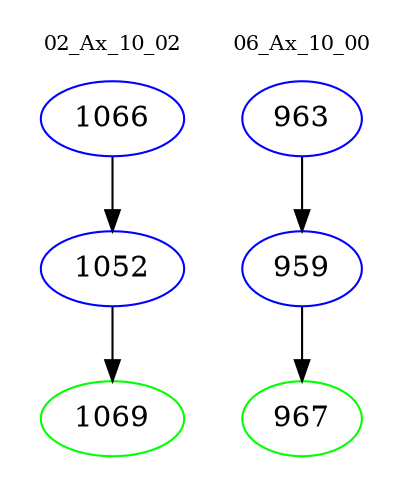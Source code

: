 digraph{
subgraph cluster_0 {
color = white
label = "02_Ax_10_02";
fontsize=10;
T0_1066 [label="1066", color="blue"]
T0_1066 -> T0_1052 [color="black"]
T0_1052 [label="1052", color="blue"]
T0_1052 -> T0_1069 [color="black"]
T0_1069 [label="1069", color="green"]
}
subgraph cluster_1 {
color = white
label = "06_Ax_10_00";
fontsize=10;
T1_963 [label="963", color="blue"]
T1_963 -> T1_959 [color="black"]
T1_959 [label="959", color="blue"]
T1_959 -> T1_967 [color="black"]
T1_967 [label="967", color="green"]
}
}
